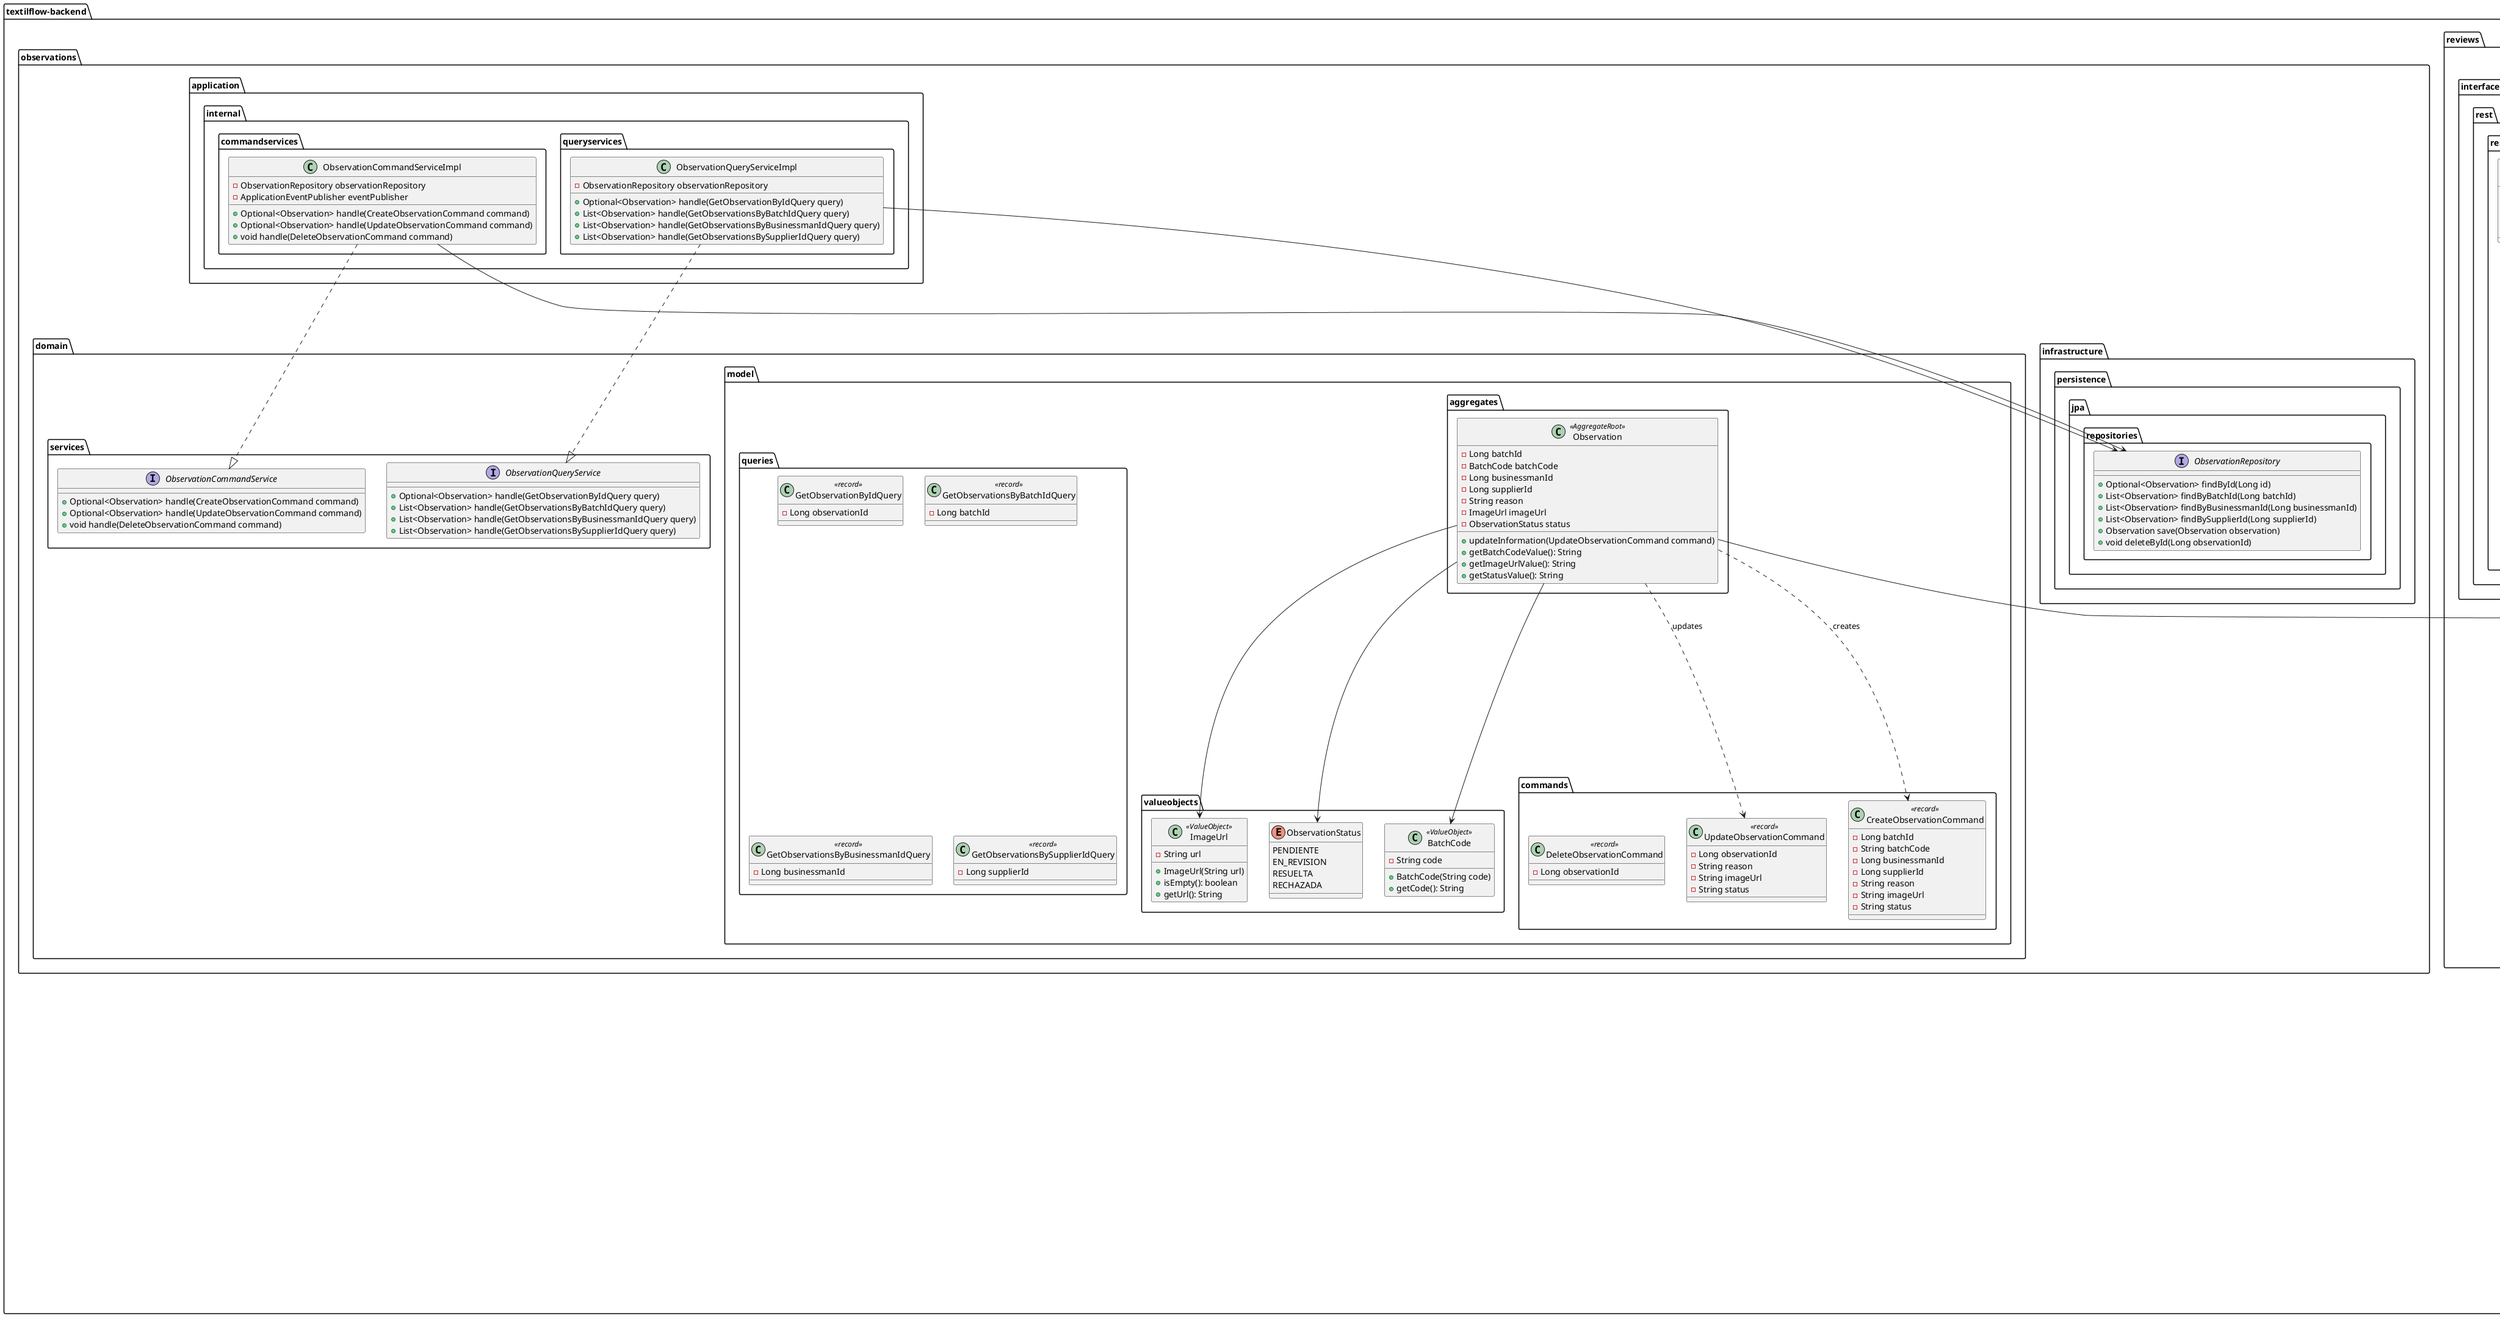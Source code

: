 @startuml
package textilflow-backend {

    ' --- BOUNDED CONTEXT: IAM ---
    package iam {
        package domain {
            package model {
                package aggregates {
                    class User <<AggregateRoot>> {
                        - String name
                        - String email
                        - String password
                        - Roles role
                        - String country
                        - String city
                        - String address
                        - String phone
                        + updateRole(Roles newRole)
                        + getRoleName(): String
                    }
                }
                package commands {
                    class SignInCommand <<record>> {
                        - String email
                        - String password
                    }
                    class SignUpCommand <<record>> {
                        - String name
                        - String email
                        - String password
                        - String country
                        - String city
                        - String address
                        - String phone
                        - Roles role
                    }
                    class UpdateUserRoleCommand <<record>> {
                        - Long userId
                        - Roles newRole
                    }
                    class UpdateUserDataCommand <<record>> {
                        - Long userId
                        - String name
                        - String email
                        - String country
                        - String city
                        - String address
                        - String phone
                    }
                }
                package queries {
                    class GetUserByEmailQuery <<record>> {
                        - String email
                    }
                    class GetUserByIdQuery <<record>> {
                        - Long userId
                    }
                }
                package valueobjects {
                    enum Roles {
                        BUSINESSMAN
                        SUPPLIER
                    }
                    class EmailAddress <<ValueObject>> {
                        - String address
                    }
                }
            }
            package services {
                interface UserCommandService {
                    + Optional<User> handle(SignUpCommand command)
                    + Optional<User> handle(UpdateUserRoleCommand command)
                    + Optional<User> handle(UpdateUserDataCommand command)
                    + Optional<ImmutablePair<User, String>> handle(SignInCommand command)
                }
                interface UserQueryService {
                    + Optional<User> handle(GetUserByIdQuery query)
                    + Optional<User> handle(GetUserByEmailQuery query)
                }
            }
        }
        package application {
            package internal {
                package commandservices {
                    class UserCommandServiceImpl {
                        - UserRepository userRepository
                        - HashingService hashingService
                        - TokenService tokenService
                        - ApplicationEventPublisher eventPublisher
                        + Optional<User> handle(SignUpCommand command)
                        + Optional<ImmutablePair<User, String>> handle(SignInCommand command)
                        + Optional<User> handle(UpdateUserRoleCommand command)
                        + Optional<User> handle(UpdateUserDataCommand command)
                    }
                }
                package queryservices {
                    class UserQueryServiceImpl {
                        - UserRepository userRepository
                        + Optional<User> handle(GetUserByIdQuery query)
                        + Optional<User> handle(GetUserByEmailQuery query)
                    }
                }
            }
        }
        package infrastructure {
            package hashing {
                interface HashingService {
                    + String encode(String password)
                    + boolean matches(String rawPassword, String encodedPassword)
                }
            }
            package tokens {
                interface TokenService {
                    + String generateToken(String email)
                }
            }
            package persistence {
                package jpa {
                    interface UserRepository {
                        + Optional<User> findByEmail(String email)
                        + Optional<User> findById(Long id)
                        + boolean existsByEmail(String email)
                        + User save(User user)
                    }
                }
            }
        }
    }

    ' --- BOUNDED CONTEXT: BATCHES ---
    package batches {
        package domain {
            package model {
                package aggregates {
                    class Batch <<AggregateRoot>> {
                        - String code
                        - String client
                        - Long businessmanId
                        - Long supplierId
                        - String fabricType
                        - String color
                        - Integer quantity
                        - Double price
                        - String observations
                        - String address
                        - LocalDate date
                        - BatchStatus status
                        - String imageUrl
                        + updateInformation(...)
                    }
                }
                package commands {
                    class CreateBatchCommand <<record>> {
                        - String code
                        - String client
                        - Long businessmanId
                        - Long supplierId
                        - String fabricType
                        - String color
                        - Integer quantity
                        - Double price
                        - String observations
                        - String address
                        - LocalDate date
                        - BatchStatus status
                        - String imageUrl
                    }
                    class UpdateBatchCommand <<record>> {
                        - Long batchId
                        - String code
                        - String client
                        - Long businessmanId
                        - Long supplierId
                        - String fabricType
                        - String color
                        - Integer quantity
                        - Double price
                        - String observations
                        - String address
                        - LocalDate date
                        - BatchStatus status
                        - String imageUrl
                    }
                    class DeleteBatchCommand <<record>> {
                        - Long batchId
                    }
                }
                package queries {
                    class GetAllBatchesQuery <<record>> {}
                    class GetBatchByIdQuery <<record>> {
                        - Long batchId
                    }
                }
                package valueobjects {
                    enum BatchStatus {
                        PENDING
                        IN_PROGRESS
                        COMPLETED
                        CANCELLED
                    }
                }
            }
            package services {
                interface BatchCommandService {
                    + Long handle(CreateBatchCommand command)
                    + Optional<Batch> handle(UpdateBatchCommand command)
                    + void handle(DeleteBatchCommand command)
                }
                interface BatchQueryService {
                    + Optional<Batch> handle(GetBatchByIdQuery query)
                    + List<Batch> handle(GetAllBatchesQuery query)
                }
            }
        }
        package application {
            package internal {
                package commandservices {
                    class BatchCommandServiceImpl {
                        - BatchRepository batchRepository
                        - ProfilesContextFacade profilesContextFacade
                        - ApplicationEventPublisher eventPublisher
                        + Long handle(CreateBatchCommand command)
                        + Optional<Batch> handle(UpdateBatchCommand command)
                        + void handle(DeleteBatchCommand command)
                    }
                }
                package queryservices {
                    class BatchQueryServiceImpl {
                        - BatchRepository batchRepository
                        + Optional<Batch> handle(GetBatchByIdQuery query)
                        + List<Batch> handle(GetAllBatchesQuery query)
                    }
                }
            }
        }
        package infraestructure {
            package persistence {
                package repositories {
                    interface BatchRepository {
                        + List<Batch> findByBusinessmanId(Long)
                        + List<Batch> findBySupplierId(Long)
                        + boolean existsByCode(String)
                        + boolean existsByCodeAndIdIsNot(String, Long)
                        + Optional<Batch> findById(Long)
                        + Batch save(Batch)
                        + void deleteById(Long)
                    }
                }
            }
        }
    }

    ' --- BOUNDED CONTEXT: PROFILES ---
    package profiles {
        package domain {
            package model {
                package aggregates {
                    class Businessman <<AggregateRoot>> {
                        - Long userId
                        - CompanyName companyName
                        - Ruc ruc
                        - BusinessType businessType
                        - LogoUrl logoUrl
                        - String description
                        - String website
                        - Date createdAt
                        - Date updatedAt
                        + updateInformation(CompanyName, Ruc, BusinessType, String, String)
                        + updateLogo(LogoUrl logoUrl)
                        + getCompanyNameValue(): String
                        + getRucValue(): String
                        + getBusinessTypeValue(): String
                        + getLogoUrlValue(): String
                    }
                    class Supplier <<AggregateRoot>> {
                        - Long userId
                        - CompanyName companyName
                        - Ruc ruc
                        - Specialization specialization
                        - LogoUrl logoUrl
                        - String description
                        - String certifications
                        - Date createdAt
                        - Date updatedAt
                        + updateInformation(CompanyName, Ruc, Specialization, String, String)
                        + updateLogo(LogoUrl logoUrl)
                        + getCompanyNameValue(): String
                        + getRucValue(): String
                        + getSpecializationValue(): String
                        + getLogoUrlValue(): String
                    }
                }
                package commands {
                    class CreateBusinessmanCommand <<record>> {
                        - Long userId
                        - String companyName
                        - String ruc
                        - String businessType
                        - String description
                        - String website
                    }
                    class CreateSupplierCommand <<record>> {
                        - Long userId
                        - String companyName
                        - String ruc
                        - String specialization
                        - String description
                        - String certifications
                    }
                    class UpdateBusinessmanCommand <<record>> {
                        - Long userId
                        - String companyName
                        - String ruc
                        - String businessType
                        - String description
                        - String website
                        - String name
                        - String email
                        - String country
                        - String city
                        - String address
                        - String phone
                    }
                    class UpdateSupplierCommand <<record>> {
                        - Long userId
                        - String companyName
                        - String ruc
                        - String specialization
                        - String description
                        - String certifications
                        - String name
                        - String email
                        - String country
                        - String city
                        - String address
                        - String phone
                    }
                    class DeleteLogoCommand <<record>> {
                        - Long userId
                    }
                    class UploadLogoCommand <<record>> {
                        - Long userId
                        - String logoUrl
                    }
                }
                package queries {
                    class GetAllBusinessmenQuery <<record>> {}
                    class GetBusinessmanByUserIdQuery <<record>> {
                        - Long userId
                    }
                    class GetAllSuppliersQuery <<record>> {}
                    class GetSupplierByUserIdQuery <<record>> {
                        - Long userId
                    }
                    class GetProfileByUserIdQuery <<record>> {
                        - Long userId
                    }
                }
                package valueobjects {
                    class CompanyName <<ValueObject>> {
                        - String name
                        + CompanyName(String name)
                    }
                    class Ruc <<ValueObject>> {
                        - String number
                        + Ruc(String number)
                    }
                    class BusinessType <<ValueObject>> {
                        - String type
                        + BusinessType(String type)
                    }
                    class Specialization <<ValueObject>> {
                        - String area
                        + Specialization(String area)
                    }
                    class LogoUrl <<ValueObject>> {
                        - String url
                        + LogoUrl(String url)
                        + isEmpty(): boolean
                    }
                    class UserId <<ValueObject>> {
                        - Long id
                        + UserId(Long id)
                    }
                }
            }
            package services {
                interface BusinessmanCommandService {
                    + Optional<Businessman> handle(CreateBusinessmanCommand command)
                    + Optional<Businessman> handle(UpdateBusinessmanCommand command)
                    + Optional<Businessman> handle(UploadLogoCommand command)
                    + Optional<Businessman> handle(DeleteLogoCommand command)
                }
                interface BusinessmanQueryService {
                    + Optional<Businessman> handle(GetBusinessmanByUserIdQuery query)
                    + List<Businessman> handle(GetAllBusinessmenQuery query)
                }
                interface SupplierCommandService {
                    + Optional<Supplier> handle(CreateSupplierCommand command)
                    + Optional<Supplier> handle(UpdateSupplierCommand command)
                    + Optional<Supplier> handle(UploadLogoCommand command)
                    + Optional<Supplier> handle(DeleteLogoCommand command)
                }
                interface SupplierQueryService {
                    + Optional<Supplier> handle(GetSupplierByUserIdQuery query)
                    + List<Supplier> handle(GetAllSuppliersQuery query)
                }
            }
        }
        package application {
            package internal {
                package commandservices {
                    class BusinessmanCommandServiceImpl {
                        - BusinessmanRepository businessmanRepository
                        - ExternalIamService externalIamService
                        - ApplicationEventPublisher eventPublisher
                        + Optional<Businessman> handle(CreateBusinessmanCommand command)
                        + Optional<Businessman> handle(UpdateBusinessmanCommand command)
                        + Optional<Businessman> handle(UploadLogoCommand command)
                        + Optional<Businessman> handle(DeleteLogoCommand command)
                    }
                    class SupplierCommandServiceImpl {
                        - SupplierRepository supplierRepository
                        - ExternalIamService externalIamService
                        - ApplicationEventPublisher eventPublisher
                        + Optional<Supplier> handle(CreateSupplierCommand command)
                        + Optional<Supplier> handle(UpdateSupplierCommand command)
                        + Optional<Supplier> handle(UploadLogoCommand command)
                        + Optional<Supplier> handle(DeleteLogoCommand command)
                    }
                }
                package queryservices {
                    class BusinessmanQueryServiceImpl {
                        - BusinessmanRepository businessmanRepository
                        + Optional<Businessman> handle(GetBusinessmanByUserIdQuery query)
                        + List<Businessman> handle(GetAllBusinessmenQuery query)
                    }
                    class SupplierQueryServiceImpl {
                        - SupplierRepository supplierRepository
                        + Optional<Supplier> handle(GetSupplierByUserIdQuery query)
                        + List<Supplier> handle(GetAllSuppliersQuery query)
                    }
                }
            }
        }
        package infrastructure {
            package persistence {
                package repositories {
                    interface BusinessmanRepository {
                        + Optional<Businessman> findByUserId(Long userId)
                        + boolean existsByUserId(Long userId)
                        + void deleteByUserId(Long userId)
                        + Businessman save(Businessman businessman)
                        + List<Businessman> findAll()
                    }
                    interface SupplierRepository {
                        + Optional<Supplier> findByUserId(Long userId)
                        + boolean existsByUserId(Long userId)
                        + void deleteByUserId(Long userId)
                        + Supplier save(Supplier supplier)
                        + List<Supplier> findAll()
                    }
                }
            }
        }
        package interfaces {
            package acl {
                interface ProfilesContextFacade {
                    + Optional<UserData> getUserById(Long userId)
                    + boolean existsBusinessmanByUserId(Long userId)
                    + boolean existsSupplierByUserId(Long userId)
                }
            }
        }
    }

    ' --- BOUNDED CONTEXT: REVIEWS ---
    package reviews {
        package domain {
            package model {
                package aggregates {
                    class SupplierReview <<AggregateRoot>> {
                        - SupplierId supplierId
                        - BusinessmanId businessmanId
                        - Rating rating
                        - ReviewContent reviewContent
                        + update(UpdateSupplierReviewCommand command)
                        + update(Integer newRating, String newReviewContent)
                        + belongsToBusinessman(BusinessmanId businessmanId): boolean
                        + isForSupplier(SupplierId supplierId): boolean
                        + getSupplierIdValue(): Long
                        + getBusinessmanIdValue(): Long
                        + getRatingValue(): Integer
                        + getReviewContentValue(): String
                    }
                }
                package commands {
                    class CreateSupplierReviewCommand <<record>> {
                        - Long supplierId
                        - Long businessmanId
                        - Integer rating
                        - String reviewContent
                    }
                    class UpdateSupplierReviewCommand <<record>> {
                        - Long reviewId
                        - Integer rating
                        - String reviewContent
                    }
                }
                package queries {
                    class GetReviewsBySupplierIdQuery <<record>> {
                        - Long supplierId
                    }
                    class GetReviewByIdQuery <<record>> {
                        - Long reviewId
                    }
                    class CheckIfBusinessmanReviewedSupplierQuery <<record>> {
                        - Long supplierId
                        - Long businessmanId
                    }
                }
                package valueobjects {
                    class SupplierId <<ValueObject>> {
                        - Long supplierId
                        + SupplierId(Long supplierId)
                        + SupplierId(String supplierId)
                        + value(): String
                    }
                    class BusinessmanId <<ValueObject>> {
                        - Long businessmanId
                        + BusinessmanId(Long businessmanId)
                        + BusinessmanId(String businessmanId)
                        + value(): String
                    }
                    class Rating <<ValueObject>> {
                        - Integer value
                        + Rating(Integer value)
                        + Rating(String value)
                        + isExcellent(): boolean
                        + isPoor(): boolean
                        + getDescription(): String
                    }
                    class ReviewContent <<ValueObject>> {
                        - String content
                        + ReviewContent(String content)
                    }
                }
                package events {
                    class ReviewCreatedEvent <<DomainEvent>> {
                        - Long reviewId
                        - SupplierId supplierId
                        - BusinessmanId businessmanId
                        - Rating rating
                    }
                    class ReviewUpdatedEvent <<DomainEvent>> {
                        - Long reviewId
                        - SupplierId supplierId
                        - BusinessmanId businessmanId
                        - Rating oldRating
                        - Rating newRating
                    }
                }
            }
            package services {
                interface SupplierReviewCommandService {
                    + Optional<SupplierReview> handle(CreateSupplierReviewCommand command)
                    + Optional<SupplierReview> handle(UpdateSupplierReviewCommand command)
                }
                interface SupplierReviewQueryService {
                    + List<SupplierReview> handle(GetReviewsBySupplierIdQuery query)
                    + Optional<SupplierReview> handle(GetReviewByIdQuery query)
                    + boolean handle(CheckIfBusinessmanReviewedSupplierQuery query)
                }
            }
        }
        package application {
            package internal {
                package commandservices {
                    class SupplierReviewCommandServiceImpl {
                        - SupplierReviewRepository supplierReviewRepository
                        + Optional<SupplierReview> handle(CreateSupplierReviewCommand command)
                        + Optional<SupplierReview> handle(UpdateSupplierReviewCommand command)
                    }
                }
                package queryservices {
                    class SupplierReviewQueryServiceImpl {
                        - SupplierReviewRepository supplierReviewRepository
                        + List<SupplierReview> handle(GetReviewsBySupplierIdQuery query)
                        + Optional<SupplierReview> handle(GetReviewByIdQuery query)
                        + boolean handle(CheckIfBusinessmanReviewedSupplierQuery query)
                    }
                }
            }
            package outboundservices {
                package acl {
                    class ExternalProfilesService {
                        - ProfilesContextFacade profilesContextFacade
                        + Optional<Long> getBusinessmanProfileId(Long userId)
                        + Optional<Long> getSupplierProfileId(Long userId)
                        + boolean hasBusinessmanProfile(Long userId)
                        + boolean hasSupplierProfile(Long userId)
                        + Optional<String> getCompanyNameByUserId(Long userId)
                        + boolean isValidBusinessmanId(Long businessmanId)
                        + boolean isValidSupplierId(Long supplierId)
                    }
                }
            }
        }
        package infrastructure {
            package persistence {
                package repositories {
                    interface SupplierReviewRepository {
                        + List<SupplierReview> findBySupplierId(SupplierId supplierId)
                        + Optional<SupplierReview> findBySupplierIdAndBusinessmanId(SupplierId, BusinessmanId)
                        + boolean existsBySupplierIdAndBusinessmanId(SupplierId, BusinessmanId)
                        + long countBySupplierId(SupplierId supplierId)
                        + List<SupplierReview> findByBusinessmanId(BusinessmanId businessmanId)
                        + Optional<SupplierReview> findById(Long id)
                        + SupplierReview save(SupplierReview review)
                    }
                }
            }
        }
        package interfaces {
            package rest {
                class SupplierReviewsController {
                    - SupplierReviewCommandService supplierReviewCommandService
                    - SupplierReviewQueryService supplierReviewQueryService
                    + ResponseEntity<SupplierReviewResource> createSupplierReview(CreateSupplierReviewResource)
                    + ResponseEntity<List<SupplierReviewResource>> getReviewsBySupplier(Long supplierId)
                    + ResponseEntity<Boolean> checkIfBusinessmanReviewedSupplier(Long, Long)
                    + ResponseEntity<SupplierReviewResource> updateSupplierReview(Long, UpdateSupplierReviewResource)
                }
                package resources {
                    class CreateSupplierReviewResource <<Resource>> {
                        - Long supplierId
                        - Long businessmanId
                        - Integer rating
                        - String reviewContent
                    }
                    class UpdateSupplierReviewResource <<Resource>> {
                        - Integer rating
                        - String reviewContent
                    }
                    class SupplierReviewResource <<Resource>> {
                        - Long id
                        - Long supplierId
                        - Long businessmanId
                        - Integer rating
                        - String reviewContent
                        - Date createdAt
                        - Date updatedAt
                    }
                }
            }
        }
    }

    ' --- BOUNDED CONTEXT: OBSERVATIONS ---
    package observations {
        package domain {
            package model {
                package aggregates {
                    class Observation <<AggregateRoot>> {
                        - Long batchId
                        - BatchCode batchCode
                        - Long businessmanId
                        - Long supplierId
                        - String reason
                        - ImageUrl imageUrl
                        - ObservationStatus status
                        + updateInformation(UpdateObservationCommand command)
                        + getBatchCodeValue(): String
                        + getImageUrlValue(): String
                        + getStatusValue(): String
                    }
                }
                package commands {
                    class CreateObservationCommand <<record>> {
                        - Long batchId
                        - String batchCode
                        - Long businessmanId
                        - Long supplierId
                        - String reason
                        - String imageUrl
                        - String status
                    }
                    class UpdateObservationCommand <<record>> {
                        - Long observationId
                        - String reason
                        - String imageUrl
                        - String status
                    }
                    class DeleteObservationCommand <<record>> {
                        - Long observationId
                    }
                }
                package queries {
                    class GetObservationByIdQuery <<record>> {
                        - Long observationId
                    }
                    class GetObservationsByBatchIdQuery <<record>> {
                        - Long batchId
                    }
                    class GetObservationsByBusinessmanIdQuery <<record>> {
                        - Long businessmanId
                    }
                    class GetObservationsBySupplierIdQuery <<record>> {
                        - Long supplierId
                    }
                }
                package valueobjects {
                    class BatchCode <<ValueObject>> {
                        - String code
                        + BatchCode(String code)
                        + getCode(): String
                    }
                    class ImageUrl <<ValueObject>> {
                        - String url
                        + ImageUrl(String url)
                        + isEmpty(): boolean
                        + getUrl(): String
                    }
                    enum ObservationStatus {
                        PENDIENTE
                        EN_REVISION
                        RESUELTA
                        RECHAZADA
                    }
                }
            }
            package services {
                interface ObservationCommandService {
                    + Optional<Observation> handle(CreateObservationCommand command)
                    + Optional<Observation> handle(UpdateObservationCommand command)
                    + void handle(DeleteObservationCommand command)
                }
                interface ObservationQueryService {
                    + Optional<Observation> handle(GetObservationByIdQuery query)
                    + List<Observation> handle(GetObservationsByBatchIdQuery query)
                    + List<Observation> handle(GetObservationsByBusinessmanIdQuery query)
                    + List<Observation> handle(GetObservationsBySupplierIdQuery query)
                }
            }
        }
        package application {
            package internal {
                package commandservices {
                    class ObservationCommandServiceImpl {
                        - ObservationRepository observationRepository
                        - ApplicationEventPublisher eventPublisher
                        + Optional<Observation> handle(CreateObservationCommand command)
                        + Optional<Observation> handle(UpdateObservationCommand command)
                        + void handle(DeleteObservationCommand command)
                    }
                }
                package queryservices {
                    class ObservationQueryServiceImpl {
                        - ObservationRepository observationRepository
                        + Optional<Observation> handle(GetObservationByIdQuery query)
                        + List<Observation> handle(GetObservationsByBatchIdQuery query)
                        + List<Observation> handle(GetObservationsByBusinessmanIdQuery query)
                        + List<Observation> handle(GetObservationsBySupplierIdQuery query)
                    }
                }
            }
        }
        package infrastructure {
            package persistence {
                package jpa {
                    package repositories {
                        interface ObservationRepository {
                            + Optional<Observation> findById(Long id)
                            + List<Observation> findByBatchId(Long batchId)
                            + List<Observation> findByBusinessmanId(Long businessmanId)
                            + List<Observation> findBySupplierId(Long supplierId)
                            + Observation save(Observation observation)
                            + void deleteById(Long observationId)
                        }
                    }
                }
            }
        }
    }

    ' --- SHARED KERNEL ---
    package shared {
        package application {
            package services {
                interface CloudinaryService {
                    + String uploadImage(MultipartFile file, String folder)
                    + String uploadImage(MultipartFile file, String folder, String publicId)
                    + boolean deleteImage(String publicId)
                    + String extractPublicId(String imageUrl)
                }
                interface EmailService {
                    + void sendWelcomeEmail(String toEmail, String userName, String userRole)
                }
            }
        }
        package domain {
            package model {
                package aggregates {
                    abstract class AuditableAbstractAggregateRoot {
                        - Long id
                        - Date createdAt
                        - Date updatedAt
                        + addDomainEvent(Object event)
                    }
                }
                package entities {
                    abstract class AuditableModel {
                        - Long id
                        - Date createdAt
                        - Date updatedAt
                    }
                }
            }
        }
        package infrastructure {
            package documentation {
                package openapi {
                    package configuration {
                        class OpenApiConfiguration {
                            - String applicationName
                            - String applicationDescription
                            - String applicationVersion
                            + OpenAPI textilFlowPlatformOpenApi()
                        }
                    }
                }
            }
            package external {
                package cloudinary {
                    class CloudinaryServiceImpl {
                        - Cloudinary cloudinary
                        + String uploadImage(MultipartFile file, String folder)
                        + String uploadImage(MultipartFile file, String folder, String publicId)
                        + boolean deleteImage(String publicId)
                        + String extractPublicId(String imageUrl)
                    }
                }
                package email {
                    class EmailServiceImpl {
                        - JavaMailSender mailSender
                        - String fromEmail
                        + void sendWelcomeEmail(String toEmail, String userName, String userRole)
                        - String buildWelcomeEmailTemplate(String, String, String, String)
                    }
                }
            }
            package persistence {
                package flyway {
                    class FlywayConfiguration {
                        + FlywayConfiguration(DataSource dataSource)
                    }
                }
                package jpa {
                    package configuration {
                        package strategy {
                            class SnakeCasePhysicalNamingStrategy {
                                + Identifier toPhysicalCatalogName(Identifier, JdbcEnvironment)
                                + Identifier toPhysicalSchemaName(Identifier, JdbcEnvironment)
                                + Identifier toPhysicalTableName(Identifier, JdbcEnvironment)
                                + Identifier toPhysicalSequenceName(Identifier, JdbcEnvironment)
                                + Identifier toPhysicalColumnName(Identifier, JdbcEnvironment)
                                - Identifier toSnakeCase(Identifier identifier)
                                - Identifier toPlural(Identifier identifier)
                            }
                        }
                    }
                }
            }
        }
        package interfaces {
            package rest {
                package resources {
                    class MessageResource <<Resource>> {
                        - String message
                    }
                    class UploadResource <<Resource>> {
                    }
                }
            }
        }
    }
}

' --- RELACIONES IAM ---
User --|> AuditableAbstractAggregateRoot
User --> Roles
User ..> SignUpCommand : "creates"
User ..> SignInCommand : "creates"
UserCommandServiceImpl ..|> UserCommandService
UserCommandServiceImpl --> UserRepository
UserCommandServiceImpl --> HashingService
UserCommandServiceImpl --> TokenService
UserQueryServiceImpl ..|> UserQueryService
UserQueryServiceImpl --> UserRepository

' --- RELACIONES BATCHES ---
Batch --|> AuditableAbstractAggregateRoot
Batch --> BatchStatus
Batch ..> CreateBatchCommand : "creates"
Batch ..> UpdateBatchCommand : "updates"
BatchCommandServiceImpl ..|> BatchCommandService
BatchCommandServiceImpl --> BatchRepository
BatchCommandServiceImpl --> ProfilesContextFacade
BatchQueryServiceImpl ..|> BatchQueryService
BatchQueryServiceImpl --> BatchRepository

' --- RELACIONES PROFILES ---
Businessman --> CompanyName
Businessman --> Ruc
Businessman --> BusinessType
Businessman --> LogoUrl
Businessman ..> CreateBusinessmanCommand : "creates"
Businessman ..> UpdateBusinessmanCommand : "updates"

Supplier --> CompanyName
Supplier --> Ruc
Supplier --> Specialization
Supplier --> LogoUrl
Supplier ..> CreateSupplierCommand : "creates"
Supplier ..> UpdateSupplierCommand : "updates"

BusinessmanCommandServiceImpl ..|> BusinessmanCommandService
BusinessmanCommandServiceImpl --> BusinessmanRepository
BusinessmanQueryServiceImpl ..|> BusinessmanQueryService
BusinessmanQueryServiceImpl --> BusinessmanRepository

SupplierCommandServiceImpl ..|> SupplierCommandService
SupplierCommandServiceImpl --> SupplierRepository
SupplierQueryServiceImpl ..|> SupplierQueryService
SupplierQueryServiceImpl --> SupplierRepository

' --- RELACIONES REVIEWS ---
SupplierReview --|> AuditableAbstractAggregateRoot
SupplierReview --> SupplierId
SupplierReview --> BusinessmanId
SupplierReview --> Rating
SupplierReview --> ReviewContent
SupplierReview ..> CreateSupplierReviewCommand : "creates"
SupplierReview ..> UpdateSupplierReviewCommand : "updates"
SupplierReview ..> ReviewCreatedEvent : "publishes"
SupplierReview ..> ReviewUpdatedEvent : "publishes"

SupplierReviewCommandServiceImpl ..|> SupplierReviewCommandService
SupplierReviewCommandServiceImpl --> SupplierReviewRepository
SupplierReviewQueryServiceImpl ..|> SupplierReviewQueryService
SupplierReviewQueryServiceImpl --> SupplierReviewRepository

ExternalProfilesService --> ProfilesContextFacade
SupplierReviewsController --> SupplierReviewCommandService
SupplierReviewsController --> SupplierReviewQueryService

' --- RELACIONES OBSERVATIONS ---
Observation --|> AuditableAbstractAggregateRoot
Observation --> BatchCode
Observation --> ImageUrl
Observation --> ObservationStatus
Observation ..> CreateObservationCommand : "creates"
Observation ..> UpdateObservationCommand : "updates"

ObservationCommandServiceImpl ..|> ObservationCommandService
ObservationCommandServiceImpl --> ObservationRepository
ObservationQueryServiceImpl ..|> ObservationQueryService
ObservationQueryServiceImpl --> ObservationRepository

' --- RELACIONES SHARED ---
CloudinaryServiceImpl ..|> CloudinaryService
EmailServiceImpl ..|> EmailService
SnakeCasePhysicalNamingStrategy ..|> PhysicalNamingStrategy

' --- RELACIONES ENTRE CONTEXTOS ---
BatchCommandServiceImpl --> ProfilesContextFacade
ExternalProfilesService --> ProfilesContextFacade

' --- USO DEL SHARED KERNEL ---
UserCommandServiceImpl --> EmailService
BusinessmanCommandServiceImpl --> CloudinaryService
SupplierCommandServiceImpl --> CloudinaryService

@enduml